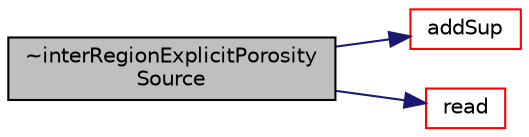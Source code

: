 digraph "~interRegionExplicitPorositySource"
{
  bgcolor="transparent";
  edge [fontname="Helvetica",fontsize="10",labelfontname="Helvetica",labelfontsize="10"];
  node [fontname="Helvetica",fontsize="10",shape=record];
  rankdir="LR";
  Node66 [label="~interRegionExplicitPorosity\lSource",height=0.2,width=0.4,color="black", fillcolor="grey75", style="filled", fontcolor="black"];
  Node66 -> Node67 [color="midnightblue",fontsize="10",style="solid",fontname="Helvetica"];
  Node67 [label="addSup",height=0.2,width=0.4,color="red",URL="$a24669.html#acc46a837211b94ef481dfe3c66ea3a87",tooltip="Vector. "];
  Node66 -> Node131 [color="midnightblue",fontsize="10",style="solid",fontname="Helvetica"];
  Node131 [label="read",height=0.2,width=0.4,color="red",URL="$a24669.html#a6ce0c64db98eb6144d363dbfc86104eb",tooltip="Read dictionary. "];
}
